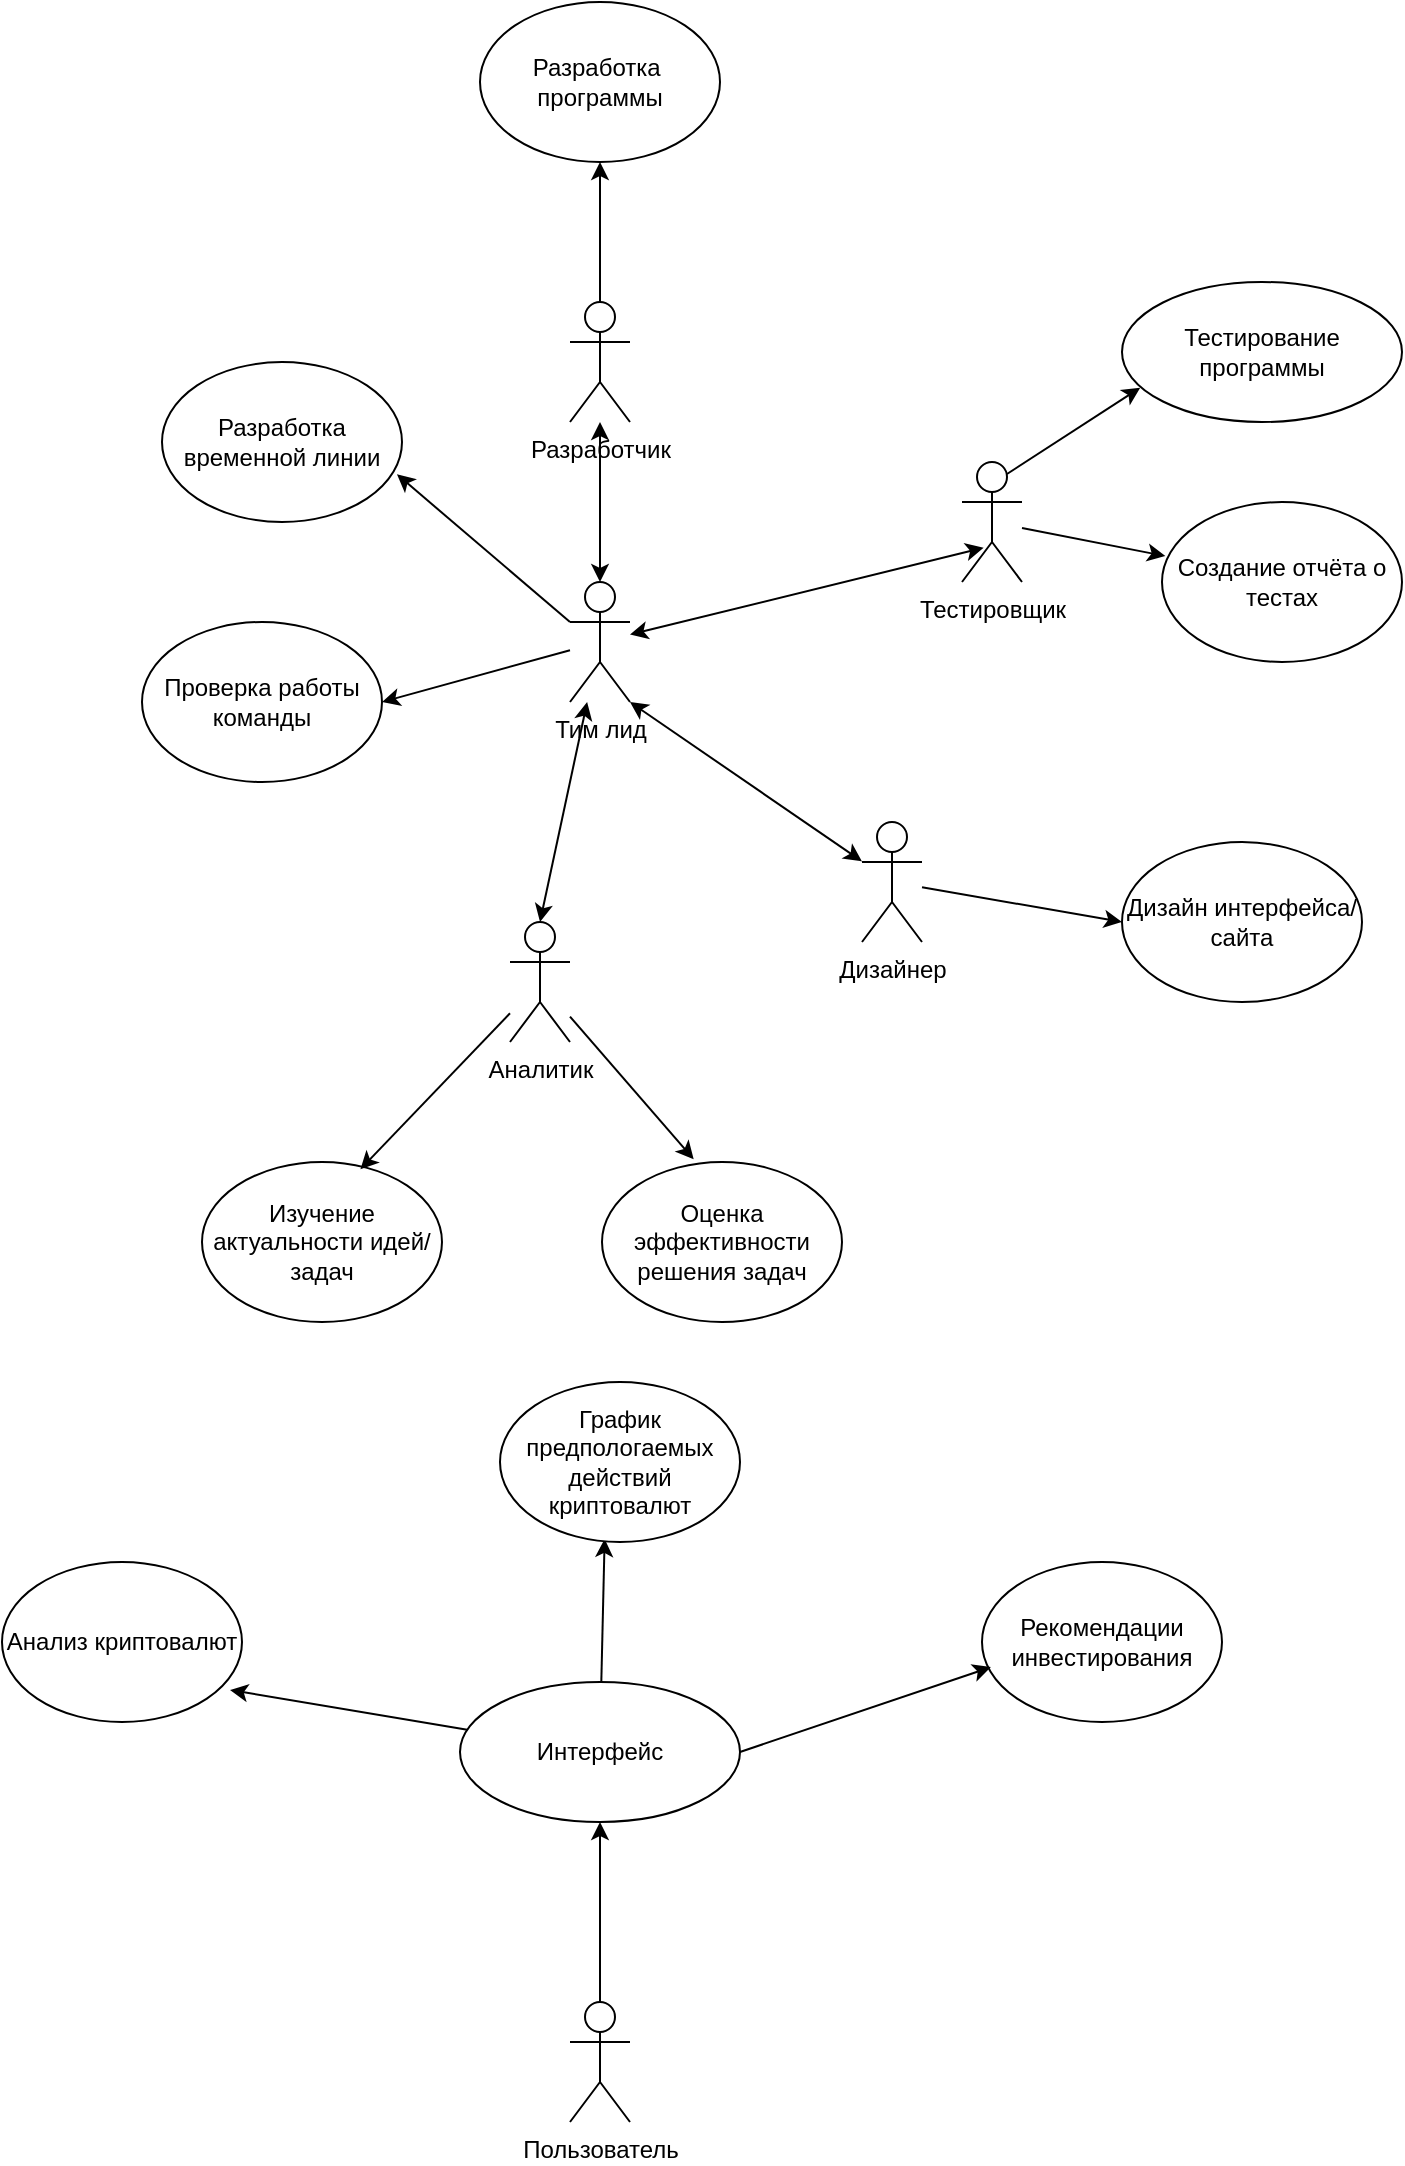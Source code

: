 <mxfile version="21.7.5" type="device">
  <diagram name="Страница — 1" id="p74aC_AiE1ww4VM0M0up">
    <mxGraphModel dx="1434" dy="790" grid="1" gridSize="10" guides="1" tooltips="1" connect="1" arrows="1" fold="1" page="1" pageScale="1" pageWidth="827" pageHeight="1169" math="0" shadow="0">
      <root>
        <mxCell id="0" />
        <mxCell id="1" parent="0" />
        <mxCell id="blXj0rd2YdI-4aaO8nP3-27" value="Разработчик&lt;br&gt;" style="shape=umlActor;verticalLabelPosition=bottom;verticalAlign=top;html=1;outlineConnect=0;" vertex="1" parent="1">
          <mxGeometry x="384" y="220" width="30" height="60" as="geometry" />
        </mxCell>
        <mxCell id="blXj0rd2YdI-4aaO8nP3-28" value="Разработка&amp;nbsp; программы" style="ellipse;whiteSpace=wrap;html=1;" vertex="1" parent="1">
          <mxGeometry x="339" y="70" width="120" height="80" as="geometry" />
        </mxCell>
        <mxCell id="blXj0rd2YdI-4aaO8nP3-29" value="Тестировщик" style="shape=umlActor;verticalLabelPosition=bottom;verticalAlign=top;html=1;" vertex="1" parent="1">
          <mxGeometry x="580" y="300" width="30" height="60" as="geometry" />
        </mxCell>
        <mxCell id="blXj0rd2YdI-4aaO8nP3-32" value="Тестирование программы" style="ellipse;whiteSpace=wrap;html=1;" vertex="1" parent="1">
          <mxGeometry x="660" y="210" width="140" height="70" as="geometry" />
        </mxCell>
        <mxCell id="blXj0rd2YdI-4aaO8nP3-33" value="" style="endArrow=classic;html=1;rounded=0;entryX=0.5;entryY=1;entryDx=0;entryDy=0;exitX=0.5;exitY=0;exitDx=0;exitDy=0;exitPerimeter=0;" edge="1" parent="1" source="blXj0rd2YdI-4aaO8nP3-27" target="blXj0rd2YdI-4aaO8nP3-28">
          <mxGeometry width="50" height="50" relative="1" as="geometry">
            <mxPoint x="389" y="210" as="sourcePoint" />
            <mxPoint x="439" y="160" as="targetPoint" />
          </mxGeometry>
        </mxCell>
        <mxCell id="blXj0rd2YdI-4aaO8nP3-34" value="" style="endArrow=classic;html=1;rounded=0;exitX=0.75;exitY=0.1;exitDx=0;exitDy=0;exitPerimeter=0;entryX=0.065;entryY=0.755;entryDx=0;entryDy=0;entryPerimeter=0;" edge="1" parent="1" source="blXj0rd2YdI-4aaO8nP3-29" target="blXj0rd2YdI-4aaO8nP3-32">
          <mxGeometry width="50" height="50" relative="1" as="geometry">
            <mxPoint x="630" y="320" as="sourcePoint" />
            <mxPoint x="680" y="270" as="targetPoint" />
          </mxGeometry>
        </mxCell>
        <mxCell id="blXj0rd2YdI-4aaO8nP3-35" value="Создание отчёта о тестах" style="ellipse;whiteSpace=wrap;html=1;" vertex="1" parent="1">
          <mxGeometry x="680" y="320" width="120" height="80" as="geometry" />
        </mxCell>
        <mxCell id="blXj0rd2YdI-4aaO8nP3-36" value="" style="endArrow=classic;html=1;rounded=0;entryX=0.014;entryY=0.338;entryDx=0;entryDy=0;entryPerimeter=0;" edge="1" parent="1" source="blXj0rd2YdI-4aaO8nP3-29" target="blXj0rd2YdI-4aaO8nP3-35">
          <mxGeometry width="50" height="50" relative="1" as="geometry">
            <mxPoint x="630" y="385" as="sourcePoint" />
            <mxPoint x="680" y="335" as="targetPoint" />
          </mxGeometry>
        </mxCell>
        <mxCell id="blXj0rd2YdI-4aaO8nP3-37" value="Тим лид" style="shape=umlActor;verticalLabelPosition=bottom;verticalAlign=top;html=1;outlineConnect=0;" vertex="1" parent="1">
          <mxGeometry x="384" y="360" width="30" height="60" as="geometry" />
        </mxCell>
        <mxCell id="blXj0rd2YdI-4aaO8nP3-38" value="" style="endArrow=classic;startArrow=classic;html=1;rounded=0;entryX=0.361;entryY=0.714;entryDx=0;entryDy=0;entryPerimeter=0;" edge="1" parent="1" source="blXj0rd2YdI-4aaO8nP3-37" target="blXj0rd2YdI-4aaO8nP3-29">
          <mxGeometry width="50" height="50" relative="1" as="geometry">
            <mxPoint x="480" y="390" as="sourcePoint" />
            <mxPoint x="530" y="340" as="targetPoint" />
          </mxGeometry>
        </mxCell>
        <mxCell id="blXj0rd2YdI-4aaO8nP3-39" value="" style="endArrow=classic;startArrow=classic;html=1;rounded=0;exitX=0.5;exitY=0;exitDx=0;exitDy=0;exitPerimeter=0;" edge="1" parent="1" source="blXj0rd2YdI-4aaO8nP3-37" target="blXj0rd2YdI-4aaO8nP3-27">
          <mxGeometry width="50" height="50" relative="1" as="geometry">
            <mxPoint x="450" y="330" as="sourcePoint" />
            <mxPoint x="500" y="280" as="targetPoint" />
          </mxGeometry>
        </mxCell>
        <mxCell id="blXj0rd2YdI-4aaO8nP3-43" value="Разработка временной линии" style="ellipse;whiteSpace=wrap;html=1;" vertex="1" parent="1">
          <mxGeometry x="180" y="250" width="120" height="80" as="geometry" />
        </mxCell>
        <mxCell id="blXj0rd2YdI-4aaO8nP3-44" value="Проверка работы команды" style="ellipse;whiteSpace=wrap;html=1;" vertex="1" parent="1">
          <mxGeometry x="170" y="380" width="120" height="80" as="geometry" />
        </mxCell>
        <mxCell id="blXj0rd2YdI-4aaO8nP3-46" value="Дизайнер" style="shape=umlActor;verticalLabelPosition=bottom;verticalAlign=top;html=1;outlineConnect=0;" vertex="1" parent="1">
          <mxGeometry x="530" y="480" width="30" height="60" as="geometry" />
        </mxCell>
        <mxCell id="blXj0rd2YdI-4aaO8nP3-47" value="" style="endArrow=classic;startArrow=classic;html=1;rounded=0;exitX=1;exitY=1;exitDx=0;exitDy=0;exitPerimeter=0;" edge="1" parent="1" source="blXj0rd2YdI-4aaO8nP3-37" target="blXj0rd2YdI-4aaO8nP3-46">
          <mxGeometry width="50" height="50" relative="1" as="geometry">
            <mxPoint x="440" y="480" as="sourcePoint" />
            <mxPoint x="490" y="430" as="targetPoint" />
          </mxGeometry>
        </mxCell>
        <mxCell id="blXj0rd2YdI-4aaO8nP3-48" value="Дизайн интерфейса/сайта" style="ellipse;whiteSpace=wrap;html=1;" vertex="1" parent="1">
          <mxGeometry x="660" y="490" width="120" height="80" as="geometry" />
        </mxCell>
        <mxCell id="blXj0rd2YdI-4aaO8nP3-50" value="Аналитик" style="shape=umlActor;verticalLabelPosition=bottom;verticalAlign=top;html=1;outlineConnect=0;" vertex="1" parent="1">
          <mxGeometry x="354" y="530" width="30" height="60" as="geometry" />
        </mxCell>
        <mxCell id="blXj0rd2YdI-4aaO8nP3-51" value="" style="endArrow=classic;startArrow=classic;html=1;rounded=0;exitX=0.5;exitY=0;exitDx=0;exitDy=0;exitPerimeter=0;" edge="1" parent="1" source="blXj0rd2YdI-4aaO8nP3-50" target="blXj0rd2YdI-4aaO8nP3-37">
          <mxGeometry width="50" height="50" relative="1" as="geometry">
            <mxPoint x="344" y="510" as="sourcePoint" />
            <mxPoint x="394" y="460" as="targetPoint" />
          </mxGeometry>
        </mxCell>
        <mxCell id="blXj0rd2YdI-4aaO8nP3-52" value="" style="endArrow=classic;html=1;rounded=0;entryX=1;entryY=0.5;entryDx=0;entryDy=0;" edge="1" parent="1" source="blXj0rd2YdI-4aaO8nP3-37" target="blXj0rd2YdI-4aaO8nP3-44">
          <mxGeometry width="50" height="50" relative="1" as="geometry">
            <mxPoint x="304" y="445" as="sourcePoint" />
            <mxPoint x="354" y="395" as="targetPoint" />
          </mxGeometry>
        </mxCell>
        <mxCell id="blXj0rd2YdI-4aaO8nP3-53" value="" style="endArrow=classic;html=1;rounded=0;exitX=0;exitY=0.333;exitDx=0;exitDy=0;exitPerimeter=0;entryX=0.979;entryY=0.702;entryDx=0;entryDy=0;entryPerimeter=0;" edge="1" parent="1" source="blXj0rd2YdI-4aaO8nP3-37" target="blXj0rd2YdI-4aaO8nP3-43">
          <mxGeometry width="50" height="50" relative="1" as="geometry">
            <mxPoint x="310" y="370" as="sourcePoint" />
            <mxPoint x="360" y="320" as="targetPoint" />
          </mxGeometry>
        </mxCell>
        <mxCell id="blXj0rd2YdI-4aaO8nP3-54" value="" style="endArrow=classic;html=1;rounded=0;entryX=0;entryY=0.5;entryDx=0;entryDy=0;" edge="1" parent="1" source="blXj0rd2YdI-4aaO8nP3-46" target="blXj0rd2YdI-4aaO8nP3-48">
          <mxGeometry width="50" height="50" relative="1" as="geometry">
            <mxPoint x="580" y="550" as="sourcePoint" />
            <mxPoint x="630" y="500" as="targetPoint" />
          </mxGeometry>
        </mxCell>
        <mxCell id="blXj0rd2YdI-4aaO8nP3-55" value="Изучение актуальности идей/задач" style="ellipse;whiteSpace=wrap;html=1;" vertex="1" parent="1">
          <mxGeometry x="200" y="650" width="120" height="80" as="geometry" />
        </mxCell>
        <mxCell id="blXj0rd2YdI-4aaO8nP3-56" value="Оценка эффективности решения задач" style="ellipse;whiteSpace=wrap;html=1;" vertex="1" parent="1">
          <mxGeometry x="400" y="650" width="120" height="80" as="geometry" />
        </mxCell>
        <mxCell id="blXj0rd2YdI-4aaO8nP3-58" value="" style="endArrow=classic;html=1;rounded=0;entryX=0.66;entryY=0.046;entryDx=0;entryDy=0;entryPerimeter=0;" edge="1" parent="1" source="blXj0rd2YdI-4aaO8nP3-50" target="blXj0rd2YdI-4aaO8nP3-55">
          <mxGeometry width="50" height="50" relative="1" as="geometry">
            <mxPoint x="300" y="590" as="sourcePoint" />
            <mxPoint x="320" y="530" as="targetPoint" />
          </mxGeometry>
        </mxCell>
        <mxCell id="blXj0rd2YdI-4aaO8nP3-59" value="" style="endArrow=classic;html=1;rounded=0;entryX=0.382;entryY=-0.017;entryDx=0;entryDy=0;entryPerimeter=0;" edge="1" parent="1" source="blXj0rd2YdI-4aaO8nP3-50" target="blXj0rd2YdI-4aaO8nP3-56">
          <mxGeometry width="50" height="50" relative="1" as="geometry">
            <mxPoint x="410" y="590" as="sourcePoint" />
            <mxPoint x="460" y="540" as="targetPoint" />
          </mxGeometry>
        </mxCell>
        <mxCell id="blXj0rd2YdI-4aaO8nP3-61" value="Пользователь" style="shape=umlActor;verticalLabelPosition=bottom;verticalAlign=top;html=1;outlineConnect=0;" vertex="1" parent="1">
          <mxGeometry x="384" y="1070" width="30" height="60" as="geometry" />
        </mxCell>
        <mxCell id="blXj0rd2YdI-4aaO8nP3-64" value="Интерфейс" style="ellipse;whiteSpace=wrap;html=1;" vertex="1" parent="1">
          <mxGeometry x="329" y="910" width="140" height="70" as="geometry" />
        </mxCell>
        <mxCell id="blXj0rd2YdI-4aaO8nP3-65" value="" style="endArrow=classic;html=1;rounded=0;entryX=0.5;entryY=1;entryDx=0;entryDy=0;exitX=0.5;exitY=0;exitDx=0;exitDy=0;exitPerimeter=0;" edge="1" parent="1" source="blXj0rd2YdI-4aaO8nP3-61" target="blXj0rd2YdI-4aaO8nP3-64">
          <mxGeometry width="50" height="50" relative="1" as="geometry">
            <mxPoint x="390" y="920" as="sourcePoint" />
            <mxPoint x="440" y="870" as="targetPoint" />
          </mxGeometry>
        </mxCell>
        <mxCell id="blXj0rd2YdI-4aaO8nP3-67" value="" style="endArrow=classic;html=1;rounded=0;entryX=0.436;entryY=0.981;entryDx=0;entryDy=0;entryPerimeter=0;" edge="1" parent="1" source="blXj0rd2YdI-4aaO8nP3-64" target="blXj0rd2YdI-4aaO8nP3-68">
          <mxGeometry width="50" height="50" relative="1" as="geometry">
            <mxPoint x="470" y="930" as="sourcePoint" />
            <mxPoint x="530" y="890" as="targetPoint" />
            <Array as="points" />
          </mxGeometry>
        </mxCell>
        <mxCell id="blXj0rd2YdI-4aaO8nP3-68" value="График предпологаемых действий криптовалют" style="ellipse;whiteSpace=wrap;html=1;" vertex="1" parent="1">
          <mxGeometry x="349" y="760" width="120" height="80" as="geometry" />
        </mxCell>
        <mxCell id="blXj0rd2YdI-4aaO8nP3-69" value="Анализ криптовалют" style="ellipse;whiteSpace=wrap;html=1;" vertex="1" parent="1">
          <mxGeometry x="100" y="850" width="120" height="80" as="geometry" />
        </mxCell>
        <mxCell id="blXj0rd2YdI-4aaO8nP3-70" value="" style="endArrow=classic;html=1;rounded=0;entryX=0.95;entryY=0.8;entryDx=0;entryDy=0;entryPerimeter=0;" edge="1" parent="1" source="blXj0rd2YdI-4aaO8nP3-64" target="blXj0rd2YdI-4aaO8nP3-69">
          <mxGeometry width="50" height="50" relative="1" as="geometry">
            <mxPoint x="304" y="970" as="sourcePoint" />
            <mxPoint x="354" y="920" as="targetPoint" />
            <Array as="points" />
          </mxGeometry>
        </mxCell>
        <mxCell id="blXj0rd2YdI-4aaO8nP3-71" value="Рекомендации инвестирования" style="ellipse;whiteSpace=wrap;html=1;" vertex="1" parent="1">
          <mxGeometry x="590" y="850" width="120" height="80" as="geometry" />
        </mxCell>
        <mxCell id="blXj0rd2YdI-4aaO8nP3-72" value="" style="endArrow=classic;html=1;rounded=0;entryX=0.037;entryY=0.657;entryDx=0;entryDy=0;exitX=1;exitY=0.5;exitDx=0;exitDy=0;entryPerimeter=0;" edge="1" parent="1" source="blXj0rd2YdI-4aaO8nP3-64" target="blXj0rd2YdI-4aaO8nP3-71">
          <mxGeometry width="50" height="50" relative="1" as="geometry">
            <mxPoint x="450" y="990" as="sourcePoint" />
            <mxPoint x="500" y="940" as="targetPoint" />
          </mxGeometry>
        </mxCell>
      </root>
    </mxGraphModel>
  </diagram>
</mxfile>
